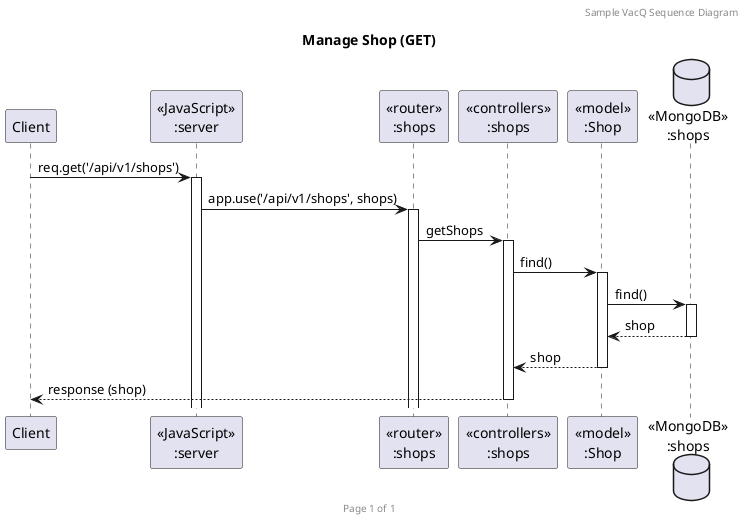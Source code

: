 @startuml Manage Shop (GET)

header Sample VacQ Sequence Diagram
footer Page %page% of %lastpage%
title "Manage Shop (GET)"

participant "Client" as client
participant "<<JavaScript>>\n:server" as server
participant "<<router>>\n:shops" as routerShops
participant "<<controllers>>\n:shops" as controllersShops
participant "<<model>>\n:Shop" as modelShop
database "<<MongoDB>>\n:shops" as ShopsDatabase

client -> server ++ : req.get('/api/v1/shops')
server -> routerShops ++ : app.use('/api/v1/shops', shops)
routerShops -> controllersShops ++ : getShops
controllersShops -> modelShop ++ : find()
modelShop -> ShopsDatabase ++ : find()
ShopsDatabase --> modelShop -- : shop
controllersShops <-- modelShop --:shop
controllersShops --> client -- : response (shop)

@enduml
